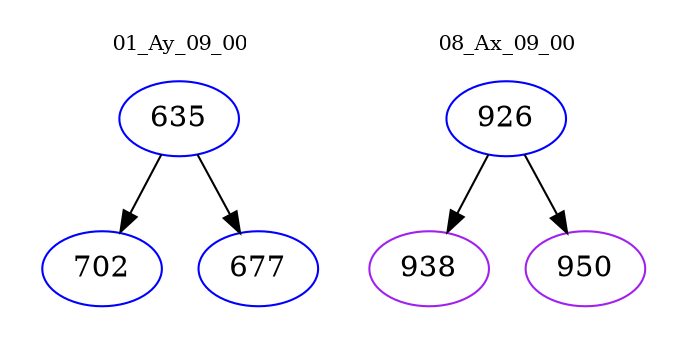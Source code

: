 digraph{
subgraph cluster_0 {
color = white
label = "01_Ay_09_00";
fontsize=10;
T0_635 [label="635", color="blue"]
T0_635 -> T0_702 [color="black"]
T0_702 [label="702", color="blue"]
T0_635 -> T0_677 [color="black"]
T0_677 [label="677", color="blue"]
}
subgraph cluster_1 {
color = white
label = "08_Ax_09_00";
fontsize=10;
T1_926 [label="926", color="blue"]
T1_926 -> T1_938 [color="black"]
T1_938 [label="938", color="purple"]
T1_926 -> T1_950 [color="black"]
T1_950 [label="950", color="purple"]
}
}

